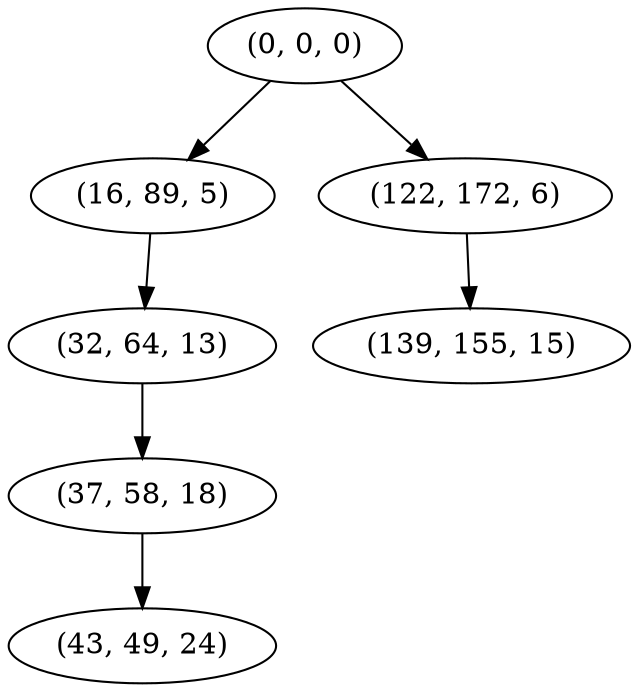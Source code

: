digraph tree {
    "(0, 0, 0)";
    "(16, 89, 5)";
    "(32, 64, 13)";
    "(37, 58, 18)";
    "(43, 49, 24)";
    "(122, 172, 6)";
    "(139, 155, 15)";
    "(0, 0, 0)" -> "(16, 89, 5)";
    "(0, 0, 0)" -> "(122, 172, 6)";
    "(16, 89, 5)" -> "(32, 64, 13)";
    "(32, 64, 13)" -> "(37, 58, 18)";
    "(37, 58, 18)" -> "(43, 49, 24)";
    "(122, 172, 6)" -> "(139, 155, 15)";
}
